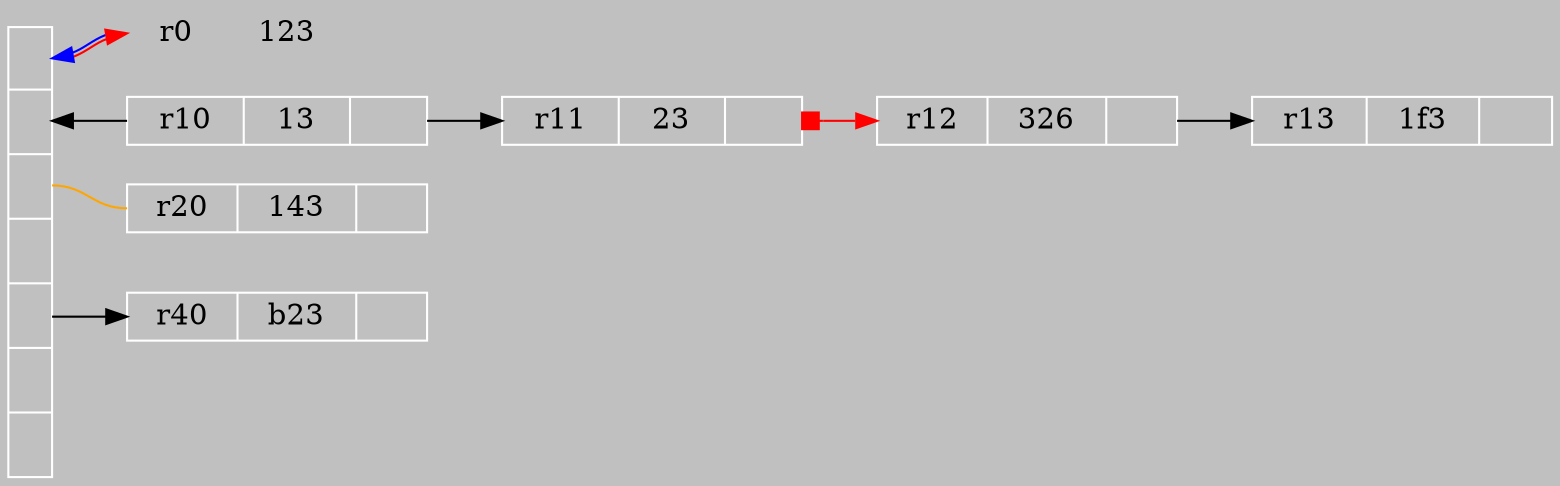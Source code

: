 digraph G
{
	graph [dpi = 300, bgcolor = "gray"];
	rankdir = LR;
	node [shape=record, width=.2, height=.2, color="white" ];
	
	node0 [label = "<p0> | <p1> | <p2> | <p3> | <p4> | | ", height = 3];
	node[ width=2 ];
	node1 [label = "{<e> r0 | 123 | <p> }", color="gray" ];
	node2 [label = "{<e> r10 | 13 | <p> }" ];
	node3 [label = "{<e> r11 | 23 | <p> }" ];
	node4 [label = "{<e> r12 | 326 | <p> }" ];
	node5 [label = "{<e> r13 | 1f3 | <p> }" ];
	node6 [label = "{<e> r20 | 143 | <p> }" ];
	node7 [label = "{<e> r40 | b23 | <p> }" ];
	
	node0:p0 -> node1:e [dir=both color="red:blue"];
	node0:p1 -> node2:e [dir=back arrowhead=diamond];
	node2:p -> node3:e;
	node3:p -> node4:e [dir=both arrowtail=box color="red"];
	node4:p -> node5:e [dir=forward];
	node0:p2 -> node6:e [dir=none color="orange"];
	node0:p4 -> node7:e;
}
